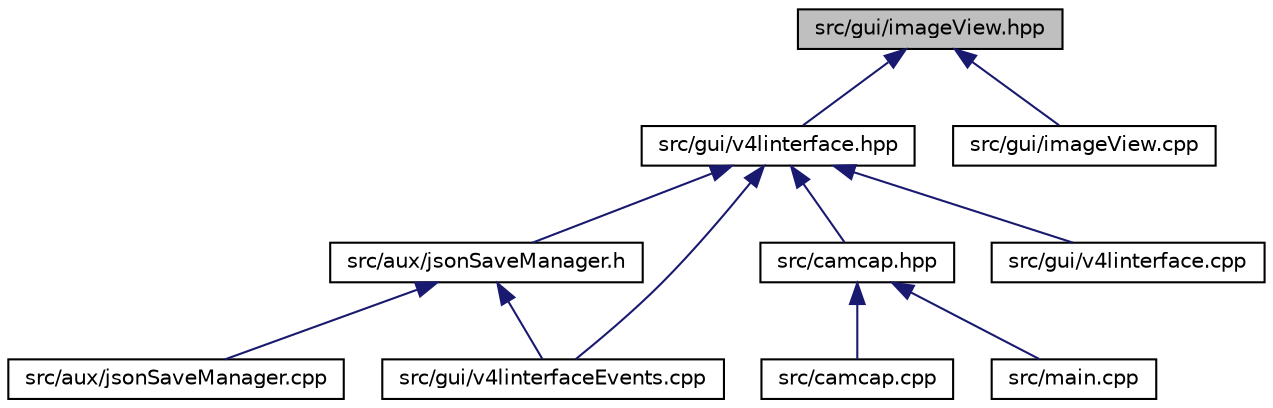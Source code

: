 digraph "src/gui/imageView.hpp"
{
 // INTERACTIVE_SVG=YES
  edge [fontname="Helvetica",fontsize="10",labelfontname="Helvetica",labelfontsize="10"];
  node [fontname="Helvetica",fontsize="10",shape=record];
  Node5 [label="src/gui/imageView.hpp",height=0.2,width=0.4,color="black", fillcolor="grey75", style="filled", fontcolor="black"];
  Node5 -> Node6 [dir="back",color="midnightblue",fontsize="10",style="solid"];
  Node6 [label="src/gui/v4linterface.hpp",height=0.2,width=0.4,color="black", fillcolor="white", style="filled",URL="$v4linterface_8hpp.html"];
  Node6 -> Node7 [dir="back",color="midnightblue",fontsize="10",style="solid"];
  Node7 [label="src/aux/jsonSaveManager.h",height=0.2,width=0.4,color="black", fillcolor="white", style="filled",URL="$json_save_manager_8h.html"];
  Node7 -> Node8 [dir="back",color="midnightblue",fontsize="10",style="solid"];
  Node8 [label="src/aux/jsonSaveManager.cpp",height=0.2,width=0.4,color="black", fillcolor="white", style="filled",URL="$json_save_manager_8cpp.html"];
  Node7 -> Node9 [dir="back",color="midnightblue",fontsize="10",style="solid"];
  Node9 [label="src/gui/v4linterfaceEvents.cpp",height=0.2,width=0.4,color="black", fillcolor="white", style="filled",URL="$v4linterface_events_8cpp.html"];
  Node6 -> Node10 [dir="back",color="midnightblue",fontsize="10",style="solid"];
  Node10 [label="src/camcap.hpp",height=0.2,width=0.4,color="black", fillcolor="white", style="filled",URL="$camcap_8hpp.html"];
  Node10 -> Node11 [dir="back",color="midnightblue",fontsize="10",style="solid"];
  Node11 [label="src/camcap.cpp",height=0.2,width=0.4,color="black", fillcolor="white", style="filled",URL="$camcap_8cpp.html"];
  Node10 -> Node12 [dir="back",color="midnightblue",fontsize="10",style="solid"];
  Node12 [label="src/main.cpp",height=0.2,width=0.4,color="black", fillcolor="white", style="filled",URL="$main_8cpp.html"];
  Node6 -> Node13 [dir="back",color="midnightblue",fontsize="10",style="solid"];
  Node13 [label="src/gui/v4linterface.cpp",height=0.2,width=0.4,color="black", fillcolor="white", style="filled",URL="$v4linterface_8cpp.html"];
  Node6 -> Node9 [dir="back",color="midnightblue",fontsize="10",style="solid"];
  Node5 -> Node14 [dir="back",color="midnightblue",fontsize="10",style="solid"];
  Node14 [label="src/gui/imageView.cpp",height=0.2,width=0.4,color="black", fillcolor="white", style="filled",URL="$image_view_8cpp.html"];
}
